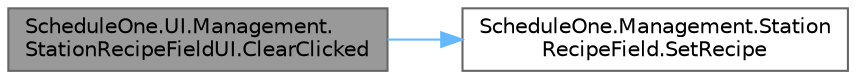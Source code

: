 digraph "ScheduleOne.UI.Management.StationRecipeFieldUI.ClearClicked"
{
 // LATEX_PDF_SIZE
  bgcolor="transparent";
  edge [fontname=Helvetica,fontsize=10,labelfontname=Helvetica,labelfontsize=10];
  node [fontname=Helvetica,fontsize=10,shape=box,height=0.2,width=0.4];
  rankdir="LR";
  Node1 [id="Node000001",label="ScheduleOne.UI.Management.\lStationRecipeFieldUI.ClearClicked",height=0.2,width=0.4,color="gray40", fillcolor="grey60", style="filled", fontcolor="black",tooltip=" "];
  Node1 -> Node2 [id="edge1_Node000001_Node000002",color="steelblue1",style="solid",tooltip=" "];
  Node2 [id="Node000002",label="ScheduleOne.Management.Station\lRecipeField.SetRecipe",height=0.2,width=0.4,color="grey40", fillcolor="white", style="filled",URL="$class_schedule_one_1_1_management_1_1_station_recipe_field.html#acd55e077c51fc1efccee25e9572d1519",tooltip=" "];
}
